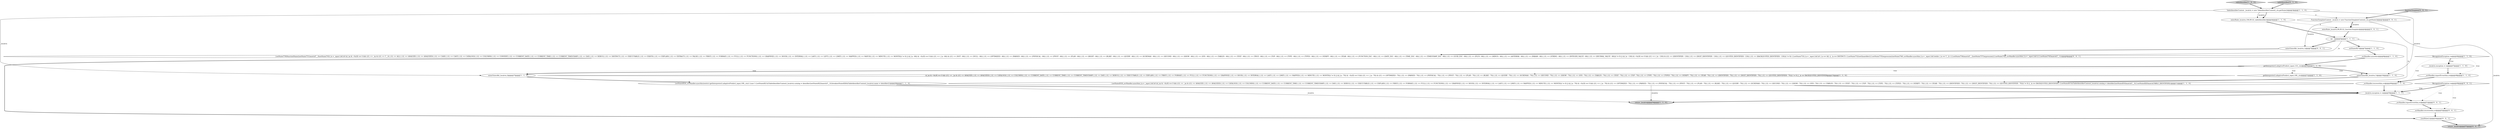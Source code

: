 digraph {
22 [style = filled, label = "enterRule(_localctx,86,RULE_functionTemplate)@@@4@@@['0', '0', '1']", fillcolor = white, shape = ellipse image = "AAA0AAABBB3BBB"];
25 [style = filled, label = "functionTemplate['0', '0', '1']", fillcolor = lightgray, shape = diamond image = "AAA0AAABBB3BBB"];
1 [style = filled, label = "int _la@@@5@@@['1', '1', '1']", fillcolor = white, shape = ellipse image = "AAA0AAABBB1BBB"];
28 [style = filled, label = "{setState(730)functionName()setState(731)match(T__0)setState(743)_la = _input.LA(1)if ((((_la) & ~0x3f) == 0 && ((1L << _la) & ((1L << T__0) | (1L << ALL) | (1L << ANALYZE) | (1L << ANALYZED) | (1L << CASE) | (1L << CAST) | (1L << CATALOGS) | (1L << COLUMNS) | (1L << CONVERT) | (1L << CURRENT_DATE) | (1L << CURRENT_TIME) | (1L << CURRENT_TIMESTAMP) | (1L << DAY) | (1L << DEBUG) | (1L << DISTINCT) | (1L << EXECUTABLE) | (1L << EXISTS) | (1L << EXPLAIN) | (1L << EXTRACT) | (1L << FALSE) | (1L << FIRST) | (1L << FORMAT) | (1L << FULL) | (1L << FUNCTIONS) | (1L << GRAPHVIZ) | (1L << HOUR) | (1L << INTERVAL) | (1L << LAST) | (1L << LEFT) | (1L << LIMIT) | (1L << MAPPED) | (1L << MATCH) | (1L << MINUTE) | (1L << MONTH))) != 0) || ((((_la - 66)) & ~0x3f) == 0 && ((1L << (_la - 66)) & ((1L << (NOT - 66)) | (1L << (NULL - 66)) | (1L << (OPTIMIZED - 66)) | (1L << (PARSED - 66)) | (1L << (PHYSICAL - 66)) | (1L << (PIVOT - 66)) | (1L << (PLAN - 66)) | (1L << (RIGHT - 66)) | (1L << (RLIKE - 66)) | (1L << (QUERY - 66)) | (1L << (SCHEMAS - 66)) | (1L << (SECOND - 66)) | (1L << (SHOW - 66)) | (1L << (SYS - 66)) | (1L << (TABLES - 66)) | (1L << (TEXT - 66)) | (1L << (TRUE - 66)) | (1L << (TOP - 66)) | (1L << (TYPE - 66)) | (1L << (TYPES - 66)) | (1L << (VERIFY - 66)) | (1L << (YEAR - 66)) | (1L << (FUNCTION_ESC - 66)) | (1L << (DATE_ESC - 66)) | (1L << (TIME_ESC - 66)) | (1L << (TIMESTAMP_ESC - 66)) | (1L << (GUID_ESC - 66)) | (1L << (PLUS - 66)) | (1L << (MINUS - 66)) | (1L << (ASTERISK - 66)) | (1L << (PARAM - 66)) | (1L << (STRING - 66)) | (1L << (INTEGER_VALUE - 66)) | (1L << (DECIMAL_VALUE - 66)))) != 0) || ((((_la - 130)) & ~0x3f) == 0 && ((1L << (_la - 130)) & ((1L << (IDENTIFIER - 130)) | (1L << (DIGIT_IDENTIFIER - 130)) | (1L << (QUOTED_IDENTIFIER - 130)) | (1L << (BACKQUOTED_IDENTIFIER - 130)))) != 0)) {{setState(733)_la = _input.LA(1)if (_la == ALL || _la == DISTINCT) {{setState(732)setQuantifier()}}setState(735)expression()setState(740)_errHandler.sync(this)_la = _input.LA(1)while (_la == T__2) {{{setState(736)match(T__2)setState(737)expression()}}setState(742)_errHandler.sync(this)_la = _input.LA(1)}}}setState(745)match(T__1)}@@@8@@@['0', '0', '1']", fillcolor = white, shape = ellipse image = "AAA0AAABBB3BBB"];
4 [style = filled, label = "{setState(824)_errHandler.sync(this)switch (getInterpreter().adaptivePredict(_input,109,_ctx)) {case 1:{setState(821)((TableIdentifierContext)_localctx).catalog = identifier()setState(822)match(T__3)}breaksetState(826)((TableIdentifierContext)_localctx).name = identifier()}@@@28@@@['1', '1', '0']", fillcolor = white, shape = ellipse image = "AAA0AAABBB1BBB"];
21 [style = filled, label = "FunctionTemplateContext _localctx = new FunctionTemplateContext(_ctx,getState())@@@3@@@['0', '0', '1']", fillcolor = white, shape = ellipse image = "AAA0AAABBB3BBB"];
15 [style = filled, label = "enterOuterAlt(_localctx,2)@@@27@@@['1', '1', '0']", fillcolor = white, shape = ellipse image = "AAA0AAABBB1BBB"];
12 [style = filled, label = "_localctx.exception = re@@@50@@@['1', '1', '1']", fillcolor = white, shape = ellipse image = "AAA0AAABBB1BBB"];
0 [style = filled, label = "setState(827)@@@7@@@['1', '1', '0']", fillcolor = white, shape = ellipse image = "AAA0AAABBB1BBB"];
5 [style = filled, label = "{setState(818)_errHandler.sync(this)_la = _input.LA(1)if ((((_la) & ~0x3f) == 0 && ((1L << _la) & ((1L << ANALYZE) | (1L << ANALYZED) | (1L << CATALOGS) | (1L << COLUMNS) | (1L << CURRENT_DATE) | (1L << CURRENT_TIME) | (1L << CURRENT_TIMESTAMP) | (1L << DAY) | (1L << DEBUG) | (1L << EXECUTABLE) | (1L << EXPLAIN) | (1L << FIRST) | (1L << FORMAT) | (1L << FULL) | (1L << FUNCTIONS) | (1L << GRAPHVIZ) | (1L << HOUR) | (1L << INTERVAL) | (1L << LAST) | (1L << LIMIT) | (1L << MAPPED) | (1L << MINUTE) | (1L << MONTH))) != 0) || ((((_la - 70)) & ~0x3f) == 0 && ((1L << (_la - 70)) & ((1L << (OPTIMIZED - 70)) | (1L << (PARSED - 70)) | (1L << (PHYSICAL - 70)) | (1L << (PIVOT - 70)) | (1L << (PLAN - 70)) | (1L << (RLIKE - 70)) | (1L << (QUERY - 70)) | (1L << (SCHEMAS - 70)) | (1L << (SECOND - 70)) | (1L << (SHOW - 70)) | (1L << (SYS - 70)) | (1L << (TABLES - 70)) | (1L << (TEXT - 70)) | (1L << (TOP - 70)) | (1L << (TYPE - 70)) | (1L << (TYPES - 70)) | (1L << (VERIFY - 70)) | (1L << (YEAR - 70)) | (1L << (IDENTIFIER - 70)) | (1L << (DIGIT_IDENTIFIER - 70)) | (1L << (QUOTED_IDENTIFIER - 70)))) != 0) || _la == BACKQUOTED_IDENTIFIER) {{setState(815)((TableIdentifierContext)_localctx).catalog = identifier()setState(816)match(T__3)}}setState(820)match(TABLE_IDENTIFIER)}@@@11@@@['1', '1', '0']", fillcolor = white, shape = ellipse image = "AAA0AAABBB1BBB"];
11 [style = filled, label = "tableIdentifier['1', '0', '0']", fillcolor = lightgray, shape = diamond image = "AAA0AAABBB1BBB"];
3 [style = filled, label = "RecognitionException re@@@46@@@['1', '1', '0']", fillcolor = white, shape = diamond image = "AAA0AAABBB1BBB"];
19 [style = filled, label = "tableIdentifier['0', '1', '0']", fillcolor = lightgray, shape = diamond image = "AAA0AAABBB2BBB"];
23 [style = filled, label = "_errHandler.recover(this,re)@@@52@@@['0', '0', '1']", fillcolor = white, shape = ellipse image = "AAA0AAABBB3BBB"];
10 [style = filled, label = "(((_la) & ~0x3f) == 0 && ((1L << _la) & ((1L << ANALYZE) | (1L << ANALYZED) | (1L << CATALOGS) | (1L << COLUMNS) | (1L << CURRENT_DATE) | (1L << CURRENT_TIME) | (1L << CURRENT_TIMESTAMP) | (1L << DAY) | (1L << DEBUG) | (1L << EXECUTABLE) | (1L << EXPLAIN) | (1L << FIRST) | (1L << FORMAT) | (1L << FULL) | (1L << FUNCTIONS) | (1L << GRAPHVIZ) | (1L << HOUR) | (1L << INTERVAL) | (1L << LAST) | (1L << LIMIT) | (1L << MAPPED) | (1L << MINUTE) | (1L << MONTH))) != 0) || ((((_la - 70)) & ~0x3f) == 0 && ((1L << (_la - 70)) & ((1L << (OPTIMIZED - 70)) | (1L << (PARSED - 70)) | (1L << (PHYSICAL - 70)) | (1L << (PIVOT - 70)) | (1L << (PLAN - 70)) | (1L << (RLIKE - 70)) | (1L << (QUERY - 70)) | (1L << (SCHEMAS - 70)) | (1L << (SECOND - 70)) | (1L << (SHOW - 70)) | (1L << (SYS - 70)) | (1L << (TABLES - 70)) | (1L << (TEXT - 70)) | (1L << (TOP - 70)) | (1L << (TYPE - 70)) | (1L << (TYPES - 70)) | (1L << (VERIFY - 70)) | (1L << (YEAR - 70)) | (1L << (IDENTIFIER - 70)) | (1L << (DIGIT_IDENTIFIER - 70)) | (1L << (QUOTED_IDENTIFIER - 70)))) != 0) || _la == BACKQUOTED_IDENTIFIER@@@15@@@['1', '1', '0']", fillcolor = white, shape = diamond image = "AAA0AAABBB1BBB"];
6 [style = filled, label = "getInterpreter().adaptivePredict(_input,110,_ctx)@@@9@@@['1', '1', '0']", fillcolor = white, shape = diamond image = "AAA0AAABBB1BBB"];
18 [style = filled, label = "enterRule(_localctx,106,RULE_tableIdentifier)@@@4@@@['1', '1', '0']", fillcolor = white, shape = ellipse image = "AAA0AAABBB1BBB"];
14 [style = filled, label = "_errHandler.recover(this,re)@@@49@@@['1', '1', '0']", fillcolor = white, shape = ellipse image = "AAA0AAABBB1BBB"];
13 [style = filled, label = "_errHandler.sync(this)@@@8@@@['1', '1', '0']", fillcolor = white, shape = ellipse image = "AAA0AAABBB1BBB"];
29 [style = filled, label = "return _localctx@@@57@@@['0', '0', '1']", fillcolor = lightgray, shape = ellipse image = "AAA0AAABBB3BBB"];
26 [style = filled, label = "enterOuterAlt(_localctx,1)@@@7@@@['0', '0', '1']", fillcolor = white, shape = ellipse image = "AAA0AAABBB3BBB"];
7 [style = filled, label = "enterOuterAlt(_localctx,1)@@@10@@@['1', '1', '0']", fillcolor = white, shape = ellipse image = "AAA0AAABBB1BBB"];
24 [style = filled, label = "{exitRule()}@@@54@@@['0', '0', '1']", fillcolor = white, shape = ellipse image = "AAA0AAABBB3BBB"];
8 [style = filled, label = "getInterpreter().adaptivePredict(_input,109,_ctx)@@@31@@@['1', '1', '0']", fillcolor = white, shape = diamond image = "AAA0AAABBB1BBB"];
16 [style = filled, label = "TableIdentifierContext _localctx = new TableIdentifierContext(_ctx,getState())@@@3@@@['1', '1', '0']", fillcolor = white, shape = ellipse image = "AAA0AAABBB1BBB"];
9 [style = filled, label = "_errHandler.reportError(this,re)@@@48@@@['1', '1', '0']", fillcolor = white, shape = ellipse image = "AAA0AAABBB1BBB"];
20 [style = filled, label = "RecognitionException re@@@49@@@['0', '0', '1']", fillcolor = white, shape = diamond image = "AAA0AAABBB3BBB"];
27 [style = filled, label = "_errHandler.reportError(this,re)@@@51@@@['0', '0', '1']", fillcolor = white, shape = ellipse image = "AAA0AAABBB3BBB"];
17 [style = filled, label = "return _localctx@@@54@@@['1', '1', '0']", fillcolor = lightgray, shape = ellipse image = "AAA0AAABBB1BBB"];
2 [style = filled, label = "_localctx.exception = re@@@47@@@['1', '1', '0']", fillcolor = white, shape = ellipse image = "AAA0AAABBB1BBB"];
21->26 [style = solid, label="_localctx"];
12->27 [style = bold, label=""];
20->27 [style = dotted, label="true"];
21->22 [style = bold, label=""];
6->15 [style = bold, label=""];
3->2 [style = bold, label=""];
23->24 [style = bold, label=""];
6->7 [style = dotted, label="true"];
16->18 [style = bold, label=""];
15->4 [style = bold, label=""];
13->6 [style = bold, label=""];
27->23 [style = bold, label=""];
3->14 [style = dotted, label="true"];
14->12 [style = bold, label=""];
21->22 [style = solid, label="_localctx"];
1->5 [style = solid, label="_la"];
16->15 [style = solid, label="_localctx"];
11->16 [style = bold, label=""];
16->18 [style = solid, label="_localctx"];
0->13 [style = bold, label=""];
4->17 [style = solid, label="_localctx"];
16->7 [style = solid, label="_localctx"];
20->23 [style = dotted, label="true"];
19->16 [style = bold, label=""];
25->21 [style = bold, label=""];
20->12 [style = dotted, label="true"];
2->9 [style = bold, label=""];
6->8 [style = dotted, label="true"];
12->17 [style = bold, label=""];
28->24 [style = bold, label=""];
6->10 [style = dotted, label="true"];
3->2 [style = dotted, label="true"];
18->22 [style = dashed, label="0"];
4->12 [style = bold, label=""];
26->28 [style = bold, label=""];
9->14 [style = bold, label=""];
1->28 [style = solid, label="_la"];
7->5 [style = bold, label=""];
1->26 [style = bold, label=""];
18->1 [style = bold, label=""];
5->12 [style = bold, label=""];
6->7 [style = bold, label=""];
24->29 [style = bold, label=""];
21->29 [style = solid, label="_localctx"];
22->1 [style = bold, label=""];
3->9 [style = dotted, label="true"];
16->21 [style = dashed, label="0"];
20->12 [style = bold, label=""];
5->17 [style = solid, label="_localctx"];
6->15 [style = dotted, label="true"];
1->0 [style = bold, label=""];
}
